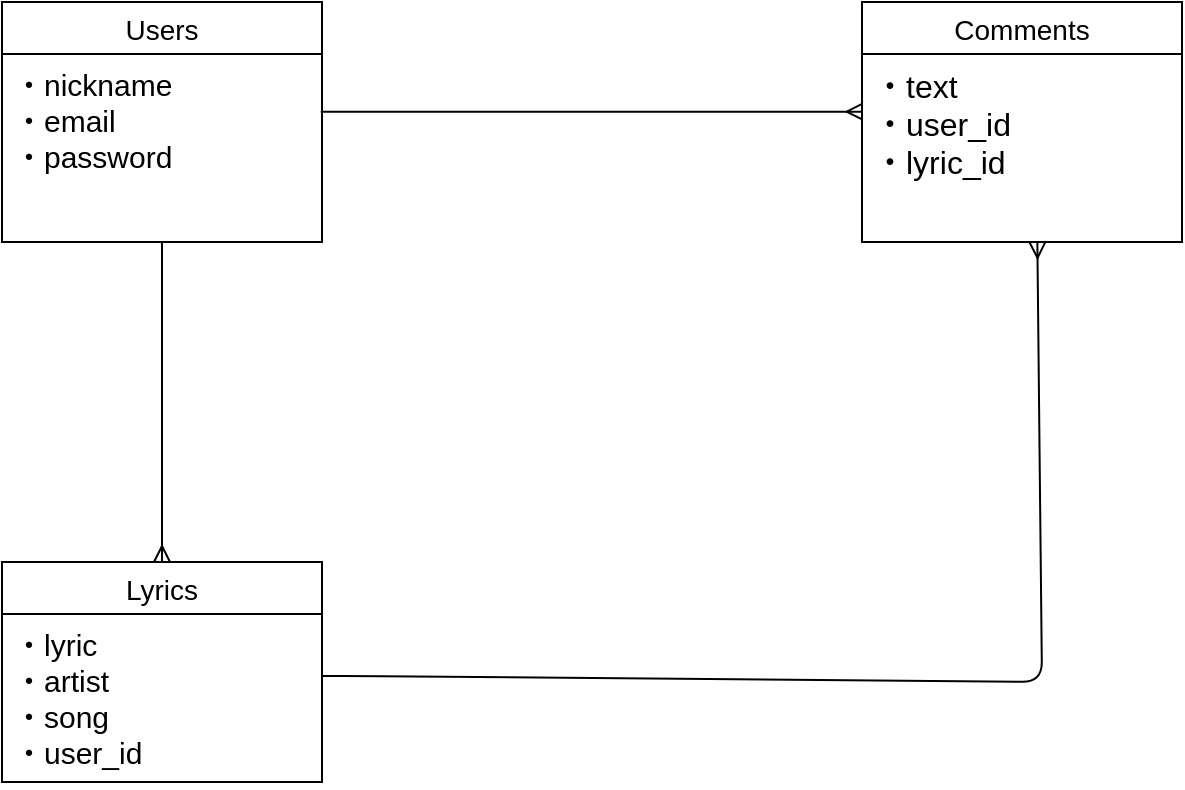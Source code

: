 <mxfile>
    <diagram id="KdvdprOWXlJ_8idFqqmw" name="ページ1">
        <mxGraphModel dx="640" dy="800" grid="1" gridSize="10" guides="1" tooltips="1" connect="1" arrows="1" fold="1" page="1" pageScale="1" pageWidth="827" pageHeight="1169" math="0" shadow="0">
            <root>
                <mxCell id="0"/>
                <mxCell id="1" parent="0"/>
                <mxCell id="2" value="Comments" style="swimlane;fontStyle=0;childLayout=stackLayout;horizontal=1;startSize=26;horizontalStack=0;resizeParent=1;resizeParentMax=0;resizeLast=0;collapsible=1;marginBottom=0;align=center;fontSize=14;" parent="1" vertex="1">
                    <mxGeometry x="470" y="40" width="160" height="120" as="geometry"/>
                </mxCell>
                <mxCell id="3" value="・text&#10;・user_id&#10;・lyric_id" style="text;strokeColor=none;fillColor=none;spacingLeft=4;spacingRight=4;overflow=hidden;rotatable=0;points=[[0,0.5],[1,0.5]];portConstraint=eastwest;fontSize=16;" parent="2" vertex="1">
                    <mxGeometry y="26" width="160" height="94" as="geometry"/>
                </mxCell>
                <mxCell id="6" value="Users" style="swimlane;fontStyle=0;childLayout=stackLayout;horizontal=1;startSize=26;horizontalStack=0;resizeParent=1;resizeParentMax=0;resizeLast=0;collapsible=1;marginBottom=0;align=center;fontSize=14;" parent="1" vertex="1">
                    <mxGeometry x="40" y="40" width="160" height="120" as="geometry"/>
                </mxCell>
                <mxCell id="7" value="・nickname&#10;・email&#10;・password" style="text;strokeColor=none;fillColor=none;spacingLeft=4;spacingRight=4;overflow=hidden;rotatable=0;points=[[0,0.5],[1,0.5]];portConstraint=eastwest;fontSize=15;" parent="6" vertex="1">
                    <mxGeometry y="26" width="160" height="94" as="geometry"/>
                </mxCell>
                <mxCell id="10" value="Lyrics" style="swimlane;fontStyle=0;childLayout=stackLayout;horizontal=1;startSize=26;horizontalStack=0;resizeParent=1;resizeParentMax=0;resizeLast=0;collapsible=1;marginBottom=0;align=center;fontSize=14;" parent="1" vertex="1">
                    <mxGeometry x="40" y="320" width="160" height="110" as="geometry"/>
                </mxCell>
                <mxCell id="11" value="・lyric&#10;・artist&#10;・song&#10;・user_id&#10;" style="text;strokeColor=none;fillColor=none;spacingLeft=4;spacingRight=4;overflow=hidden;rotatable=0;points=[[0,0.5],[1,0.5]];portConstraint=eastwest;fontSize=15;" parent="10" vertex="1">
                    <mxGeometry y="26" width="160" height="84" as="geometry"/>
                </mxCell>
                <mxCell id="39" value="" style="endArrow=ERmany;html=1;rounded=0;entryX=0.027;entryY=-0.039;entryDx=0;entryDy=0;entryPerimeter=0;exitX=1.021;exitY=0.961;exitDx=0;exitDy=0;exitPerimeter=0;endFill=0;" parent="1" edge="1">
                    <mxGeometry relative="1" as="geometry">
                        <mxPoint x="199.36" y="94.83" as="sourcePoint"/>
                        <mxPoint x="470.32" y="94.83" as="targetPoint"/>
                    </mxGeometry>
                </mxCell>
                <mxCell id="47" value="" style="endArrow=ERmany;html=1;entryX=0.5;entryY=0;entryDx=0;entryDy=0;endFill=0;" parent="1" target="10" edge="1">
                    <mxGeometry width="50" height="50" relative="1" as="geometry">
                        <mxPoint x="120" y="160" as="sourcePoint"/>
                        <mxPoint x="120" y="236" as="targetPoint"/>
                    </mxGeometry>
                </mxCell>
                <mxCell id="48" value="" style="endArrow=ERmany;html=1;entryX=0.548;entryY=1;entryDx=0;entryDy=0;endFill=0;entryPerimeter=0;" parent="1" edge="1" target="3">
                    <mxGeometry width="50" height="50" relative="1" as="geometry">
                        <mxPoint x="200" y="377" as="sourcePoint"/>
                        <mxPoint x="470" y="128" as="targetPoint"/>
                        <Array as="points">
                            <mxPoint x="220" y="377"/>
                            <mxPoint x="560" y="380"/>
                        </Array>
                    </mxGeometry>
                </mxCell>
            </root>
        </mxGraphModel>
    </diagram>
</mxfile>